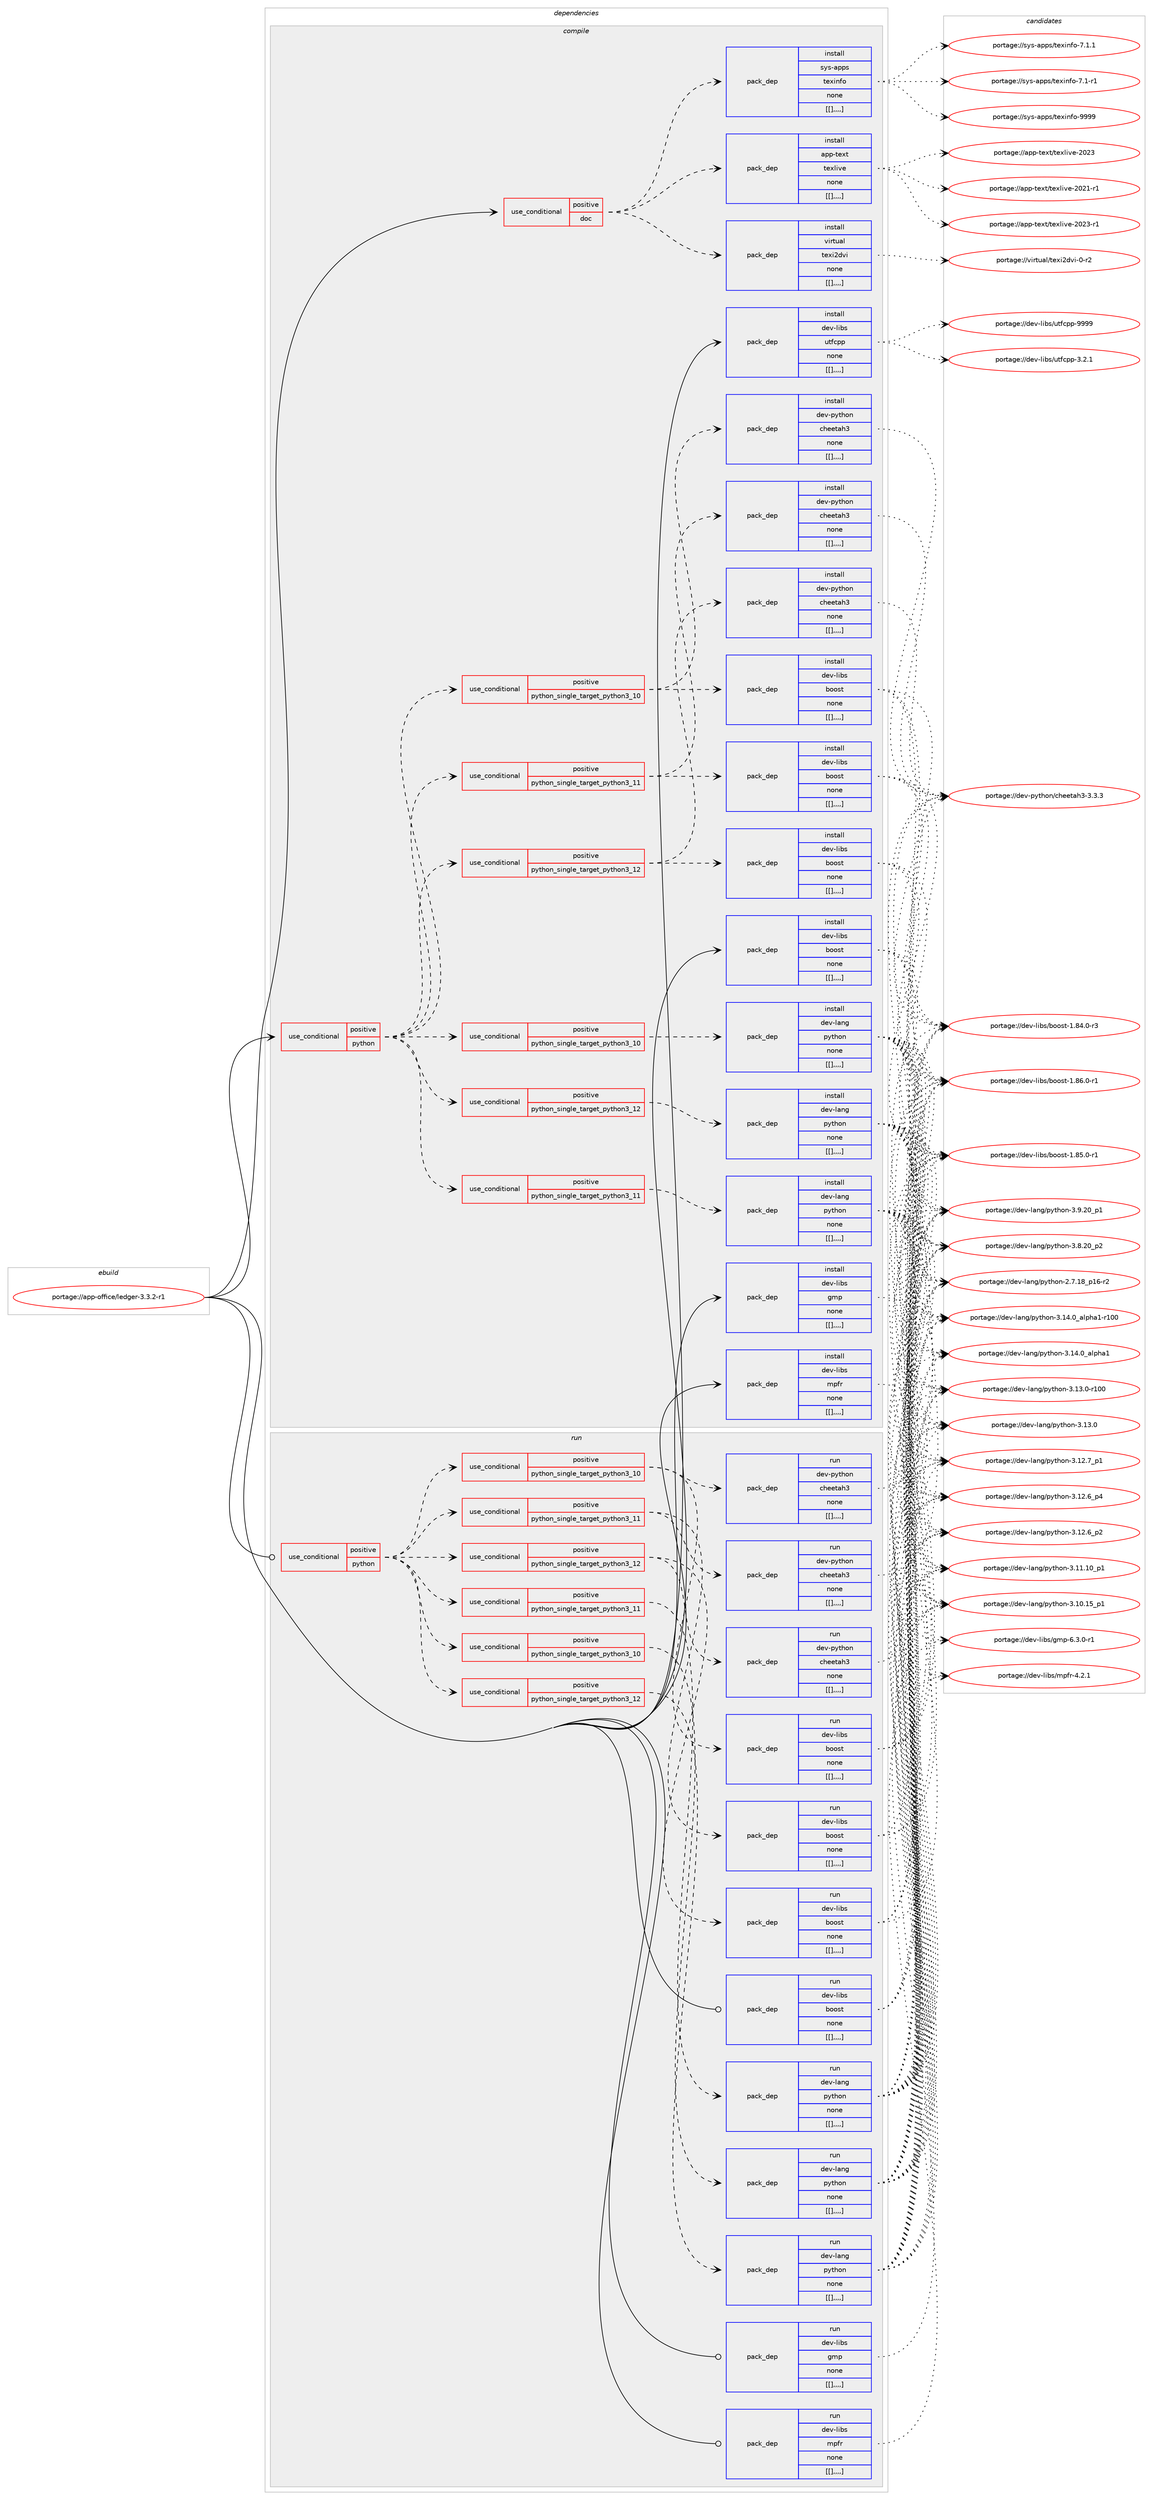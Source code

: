 digraph prolog {

# *************
# Graph options
# *************

newrank=true;
concentrate=true;
compound=true;
graph [rankdir=LR,fontname=Helvetica,fontsize=10,ranksep=1.5];#, ranksep=2.5, nodesep=0.2];
edge  [arrowhead=vee];
node  [fontname=Helvetica,fontsize=10];

# **********
# The ebuild
# **********

subgraph cluster_leftcol {
color=gray;
label=<<i>ebuild</i>>;
id [label="portage://app-office/ledger-3.3.2-r1", color=red, width=4, href="../app-office/ledger-3.3.2-r1.svg"];
}

# ****************
# The dependencies
# ****************

subgraph cluster_midcol {
color=gray;
label=<<i>dependencies</i>>;
subgraph cluster_compile {
fillcolor="#eeeeee";
style=filled;
label=<<i>compile</i>>;
subgraph cond14522 {
dependency48952 [label=<<TABLE BORDER="0" CELLBORDER="1" CELLSPACING="0" CELLPADDING="4"><TR><TD ROWSPAN="3" CELLPADDING="10">use_conditional</TD></TR><TR><TD>positive</TD></TR><TR><TD>doc</TD></TR></TABLE>>, shape=none, color=red];
subgraph pack33962 {
dependency48999 [label=<<TABLE BORDER="0" CELLBORDER="1" CELLSPACING="0" CELLPADDING="4" WIDTH="220"><TR><TD ROWSPAN="6" CELLPADDING="30">pack_dep</TD></TR><TR><TD WIDTH="110">install</TD></TR><TR><TD>app-text</TD></TR><TR><TD>texlive</TD></TR><TR><TD>none</TD></TR><TR><TD>[[],,,,]</TD></TR></TABLE>>, shape=none, color=blue];
}
dependency48952:e -> dependency48999:w [weight=20,style="dashed",arrowhead="vee"];
subgraph pack33991 {
dependency49019 [label=<<TABLE BORDER="0" CELLBORDER="1" CELLSPACING="0" CELLPADDING="4" WIDTH="220"><TR><TD ROWSPAN="6" CELLPADDING="30">pack_dep</TD></TR><TR><TD WIDTH="110">install</TD></TR><TR><TD>sys-apps</TD></TR><TR><TD>texinfo</TD></TR><TR><TD>none</TD></TR><TR><TD>[[],,,,]</TD></TR></TABLE>>, shape=none, color=blue];
}
dependency48952:e -> dependency49019:w [weight=20,style="dashed",arrowhead="vee"];
subgraph pack34042 {
dependency49148 [label=<<TABLE BORDER="0" CELLBORDER="1" CELLSPACING="0" CELLPADDING="4" WIDTH="220"><TR><TD ROWSPAN="6" CELLPADDING="30">pack_dep</TD></TR><TR><TD WIDTH="110">install</TD></TR><TR><TD>virtual</TD></TR><TR><TD>texi2dvi</TD></TR><TR><TD>none</TD></TR><TR><TD>[[],,,,]</TD></TR></TABLE>>, shape=none, color=blue];
}
dependency48952:e -> dependency49148:w [weight=20,style="dashed",arrowhead="vee"];
}
id:e -> dependency48952:w [weight=20,style="solid",arrowhead="vee"];
subgraph cond14586 {
dependency49174 [label=<<TABLE BORDER="0" CELLBORDER="1" CELLSPACING="0" CELLPADDING="4"><TR><TD ROWSPAN="3" CELLPADDING="10">use_conditional</TD></TR><TR><TD>positive</TD></TR><TR><TD>python</TD></TR></TABLE>>, shape=none, color=red];
subgraph cond14588 {
dependency49196 [label=<<TABLE BORDER="0" CELLBORDER="1" CELLSPACING="0" CELLPADDING="4"><TR><TD ROWSPAN="3" CELLPADDING="10">use_conditional</TD></TR><TR><TD>positive</TD></TR><TR><TD>python_single_target_python3_10</TD></TR></TABLE>>, shape=none, color=red];
subgraph pack34168 {
dependency49252 [label=<<TABLE BORDER="0" CELLBORDER="1" CELLSPACING="0" CELLPADDING="4" WIDTH="220"><TR><TD ROWSPAN="6" CELLPADDING="30">pack_dep</TD></TR><TR><TD WIDTH="110">install</TD></TR><TR><TD>dev-libs</TD></TR><TR><TD>boost</TD></TR><TR><TD>none</TD></TR><TR><TD>[[],,,,]</TD></TR></TABLE>>, shape=none, color=blue];
}
dependency49196:e -> dependency49252:w [weight=20,style="dashed",arrowhead="vee"];
subgraph pack34182 {
dependency49255 [label=<<TABLE BORDER="0" CELLBORDER="1" CELLSPACING="0" CELLPADDING="4" WIDTH="220"><TR><TD ROWSPAN="6" CELLPADDING="30">pack_dep</TD></TR><TR><TD WIDTH="110">install</TD></TR><TR><TD>dev-python</TD></TR><TR><TD>cheetah3</TD></TR><TR><TD>none</TD></TR><TR><TD>[[],,,,]</TD></TR></TABLE>>, shape=none, color=blue];
}
dependency49196:e -> dependency49255:w [weight=20,style="dashed",arrowhead="vee"];
}
dependency49174:e -> dependency49196:w [weight=20,style="dashed",arrowhead="vee"];
subgraph cond14626 {
dependency49297 [label=<<TABLE BORDER="0" CELLBORDER="1" CELLSPACING="0" CELLPADDING="4"><TR><TD ROWSPAN="3" CELLPADDING="10">use_conditional</TD></TR><TR><TD>positive</TD></TR><TR><TD>python_single_target_python3_11</TD></TR></TABLE>>, shape=none, color=red];
subgraph pack34219 {
dependency49323 [label=<<TABLE BORDER="0" CELLBORDER="1" CELLSPACING="0" CELLPADDING="4" WIDTH="220"><TR><TD ROWSPAN="6" CELLPADDING="30">pack_dep</TD></TR><TR><TD WIDTH="110">install</TD></TR><TR><TD>dev-libs</TD></TR><TR><TD>boost</TD></TR><TR><TD>none</TD></TR><TR><TD>[[],,,,]</TD></TR></TABLE>>, shape=none, color=blue];
}
dependency49297:e -> dependency49323:w [weight=20,style="dashed",arrowhead="vee"];
subgraph pack34222 {
dependency49326 [label=<<TABLE BORDER="0" CELLBORDER="1" CELLSPACING="0" CELLPADDING="4" WIDTH="220"><TR><TD ROWSPAN="6" CELLPADDING="30">pack_dep</TD></TR><TR><TD WIDTH="110">install</TD></TR><TR><TD>dev-python</TD></TR><TR><TD>cheetah3</TD></TR><TR><TD>none</TD></TR><TR><TD>[[],,,,]</TD></TR></TABLE>>, shape=none, color=blue];
}
dependency49297:e -> dependency49326:w [weight=20,style="dashed",arrowhead="vee"];
}
dependency49174:e -> dependency49297:w [weight=20,style="dashed",arrowhead="vee"];
subgraph cond14652 {
dependency49415 [label=<<TABLE BORDER="0" CELLBORDER="1" CELLSPACING="0" CELLPADDING="4"><TR><TD ROWSPAN="3" CELLPADDING="10">use_conditional</TD></TR><TR><TD>positive</TD></TR><TR><TD>python_single_target_python3_12</TD></TR></TABLE>>, shape=none, color=red];
subgraph pack34291 {
dependency49437 [label=<<TABLE BORDER="0" CELLBORDER="1" CELLSPACING="0" CELLPADDING="4" WIDTH="220"><TR><TD ROWSPAN="6" CELLPADDING="30">pack_dep</TD></TR><TR><TD WIDTH="110">install</TD></TR><TR><TD>dev-libs</TD></TR><TR><TD>boost</TD></TR><TR><TD>none</TD></TR><TR><TD>[[],,,,]</TD></TR></TABLE>>, shape=none, color=blue];
}
dependency49415:e -> dependency49437:w [weight=20,style="dashed",arrowhead="vee"];
subgraph pack34355 {
dependency49510 [label=<<TABLE BORDER="0" CELLBORDER="1" CELLSPACING="0" CELLPADDING="4" WIDTH="220"><TR><TD ROWSPAN="6" CELLPADDING="30">pack_dep</TD></TR><TR><TD WIDTH="110">install</TD></TR><TR><TD>dev-python</TD></TR><TR><TD>cheetah3</TD></TR><TR><TD>none</TD></TR><TR><TD>[[],,,,]</TD></TR></TABLE>>, shape=none, color=blue];
}
dependency49415:e -> dependency49510:w [weight=20,style="dashed",arrowhead="vee"];
}
dependency49174:e -> dependency49415:w [weight=20,style="dashed",arrowhead="vee"];
subgraph cond14691 {
dependency49515 [label=<<TABLE BORDER="0" CELLBORDER="1" CELLSPACING="0" CELLPADDING="4"><TR><TD ROWSPAN="3" CELLPADDING="10">use_conditional</TD></TR><TR><TD>positive</TD></TR><TR><TD>python_single_target_python3_10</TD></TR></TABLE>>, shape=none, color=red];
subgraph pack34360 {
dependency49551 [label=<<TABLE BORDER="0" CELLBORDER="1" CELLSPACING="0" CELLPADDING="4" WIDTH="220"><TR><TD ROWSPAN="6" CELLPADDING="30">pack_dep</TD></TR><TR><TD WIDTH="110">install</TD></TR><TR><TD>dev-lang</TD></TR><TR><TD>python</TD></TR><TR><TD>none</TD></TR><TR><TD>[[],,,,]</TD></TR></TABLE>>, shape=none, color=blue];
}
dependency49515:e -> dependency49551:w [weight=20,style="dashed",arrowhead="vee"];
}
dependency49174:e -> dependency49515:w [weight=20,style="dashed",arrowhead="vee"];
subgraph cond14702 {
dependency49585 [label=<<TABLE BORDER="0" CELLBORDER="1" CELLSPACING="0" CELLPADDING="4"><TR><TD ROWSPAN="3" CELLPADDING="10">use_conditional</TD></TR><TR><TD>positive</TD></TR><TR><TD>python_single_target_python3_11</TD></TR></TABLE>>, shape=none, color=red];
subgraph pack34403 {
dependency49633 [label=<<TABLE BORDER="0" CELLBORDER="1" CELLSPACING="0" CELLPADDING="4" WIDTH="220"><TR><TD ROWSPAN="6" CELLPADDING="30">pack_dep</TD></TR><TR><TD WIDTH="110">install</TD></TR><TR><TD>dev-lang</TD></TR><TR><TD>python</TD></TR><TR><TD>none</TD></TR><TR><TD>[[],,,,]</TD></TR></TABLE>>, shape=none, color=blue];
}
dependency49585:e -> dependency49633:w [weight=20,style="dashed",arrowhead="vee"];
}
dependency49174:e -> dependency49585:w [weight=20,style="dashed",arrowhead="vee"];
subgraph cond14728 {
dependency49639 [label=<<TABLE BORDER="0" CELLBORDER="1" CELLSPACING="0" CELLPADDING="4"><TR><TD ROWSPAN="3" CELLPADDING="10">use_conditional</TD></TR><TR><TD>positive</TD></TR><TR><TD>python_single_target_python3_12</TD></TR></TABLE>>, shape=none, color=red];
subgraph pack34439 {
dependency49642 [label=<<TABLE BORDER="0" CELLBORDER="1" CELLSPACING="0" CELLPADDING="4" WIDTH="220"><TR><TD ROWSPAN="6" CELLPADDING="30">pack_dep</TD></TR><TR><TD WIDTH="110">install</TD></TR><TR><TD>dev-lang</TD></TR><TR><TD>python</TD></TR><TR><TD>none</TD></TR><TR><TD>[[],,,,]</TD></TR></TABLE>>, shape=none, color=blue];
}
dependency49639:e -> dependency49642:w [weight=20,style="dashed",arrowhead="vee"];
}
dependency49174:e -> dependency49639:w [weight=20,style="dashed",arrowhead="vee"];
}
id:e -> dependency49174:w [weight=20,style="solid",arrowhead="vee"];
subgraph pack34445 {
dependency49706 [label=<<TABLE BORDER="0" CELLBORDER="1" CELLSPACING="0" CELLPADDING="4" WIDTH="220"><TR><TD ROWSPAN="6" CELLPADDING="30">pack_dep</TD></TR><TR><TD WIDTH="110">install</TD></TR><TR><TD>dev-libs</TD></TR><TR><TD>boost</TD></TR><TR><TD>none</TD></TR><TR><TD>[[],,,,]</TD></TR></TABLE>>, shape=none, color=blue];
}
id:e -> dependency49706:w [weight=20,style="solid",arrowhead="vee"];
subgraph pack34492 {
dependency49725 [label=<<TABLE BORDER="0" CELLBORDER="1" CELLSPACING="0" CELLPADDING="4" WIDTH="220"><TR><TD ROWSPAN="6" CELLPADDING="30">pack_dep</TD></TR><TR><TD WIDTH="110">install</TD></TR><TR><TD>dev-libs</TD></TR><TR><TD>gmp</TD></TR><TR><TD>none</TD></TR><TR><TD>[[],,,,]</TD></TR></TABLE>>, shape=none, color=blue];
}
id:e -> dependency49725:w [weight=20,style="solid",arrowhead="vee"];
subgraph pack34506 {
dependency49731 [label=<<TABLE BORDER="0" CELLBORDER="1" CELLSPACING="0" CELLPADDING="4" WIDTH="220"><TR><TD ROWSPAN="6" CELLPADDING="30">pack_dep</TD></TR><TR><TD WIDTH="110">install</TD></TR><TR><TD>dev-libs</TD></TR><TR><TD>mpfr</TD></TR><TR><TD>none</TD></TR><TR><TD>[[],,,,]</TD></TR></TABLE>>, shape=none, color=blue];
}
id:e -> dependency49731:w [weight=20,style="solid",arrowhead="vee"];
subgraph pack34530 {
dependency49749 [label=<<TABLE BORDER="0" CELLBORDER="1" CELLSPACING="0" CELLPADDING="4" WIDTH="220"><TR><TD ROWSPAN="6" CELLPADDING="30">pack_dep</TD></TR><TR><TD WIDTH="110">install</TD></TR><TR><TD>dev-libs</TD></TR><TR><TD>utfcpp</TD></TR><TR><TD>none</TD></TR><TR><TD>[[],,,,]</TD></TR></TABLE>>, shape=none, color=blue];
}
id:e -> dependency49749:w [weight=20,style="solid",arrowhead="vee"];
}
subgraph cluster_compileandrun {
fillcolor="#eeeeee";
style=filled;
label=<<i>compile and run</i>>;
}
subgraph cluster_run {
fillcolor="#eeeeee";
style=filled;
label=<<i>run</i>>;
subgraph cond14756 {
dependency49750 [label=<<TABLE BORDER="0" CELLBORDER="1" CELLSPACING="0" CELLPADDING="4"><TR><TD ROWSPAN="3" CELLPADDING="10">use_conditional</TD></TR><TR><TD>positive</TD></TR><TR><TD>python</TD></TR></TABLE>>, shape=none, color=red];
subgraph cond14762 {
dependency49824 [label=<<TABLE BORDER="0" CELLBORDER="1" CELLSPACING="0" CELLPADDING="4"><TR><TD ROWSPAN="3" CELLPADDING="10">use_conditional</TD></TR><TR><TD>positive</TD></TR><TR><TD>python_single_target_python3_10</TD></TR></TABLE>>, shape=none, color=red];
subgraph pack34583 {
dependency49872 [label=<<TABLE BORDER="0" CELLBORDER="1" CELLSPACING="0" CELLPADDING="4" WIDTH="220"><TR><TD ROWSPAN="6" CELLPADDING="30">pack_dep</TD></TR><TR><TD WIDTH="110">run</TD></TR><TR><TD>dev-libs</TD></TR><TR><TD>boost</TD></TR><TR><TD>none</TD></TR><TR><TD>[[],,,,]</TD></TR></TABLE>>, shape=none, color=blue];
}
dependency49824:e -> dependency49872:w [weight=20,style="dashed",arrowhead="vee"];
subgraph pack34622 {
dependency49874 [label=<<TABLE BORDER="0" CELLBORDER="1" CELLSPACING="0" CELLPADDING="4" WIDTH="220"><TR><TD ROWSPAN="6" CELLPADDING="30">pack_dep</TD></TR><TR><TD WIDTH="110">run</TD></TR><TR><TD>dev-python</TD></TR><TR><TD>cheetah3</TD></TR><TR><TD>none</TD></TR><TR><TD>[[],,,,]</TD></TR></TABLE>>, shape=none, color=blue];
}
dependency49824:e -> dependency49874:w [weight=20,style="dashed",arrowhead="vee"];
}
dependency49750:e -> dependency49824:w [weight=20,style="dashed",arrowhead="vee"];
subgraph cond14783 {
dependency49878 [label=<<TABLE BORDER="0" CELLBORDER="1" CELLSPACING="0" CELLPADDING="4"><TR><TD ROWSPAN="3" CELLPADDING="10">use_conditional</TD></TR><TR><TD>positive</TD></TR><TR><TD>python_single_target_python3_11</TD></TR></TABLE>>, shape=none, color=red];
subgraph pack34625 {
dependency49935 [label=<<TABLE BORDER="0" CELLBORDER="1" CELLSPACING="0" CELLPADDING="4" WIDTH="220"><TR><TD ROWSPAN="6" CELLPADDING="30">pack_dep</TD></TR><TR><TD WIDTH="110">run</TD></TR><TR><TD>dev-libs</TD></TR><TR><TD>boost</TD></TR><TR><TD>none</TD></TR><TR><TD>[[],,,,]</TD></TR></TABLE>>, shape=none, color=blue];
}
dependency49878:e -> dependency49935:w [weight=20,style="dashed",arrowhead="vee"];
subgraph pack34688 {
dependency49963 [label=<<TABLE BORDER="0" CELLBORDER="1" CELLSPACING="0" CELLPADDING="4" WIDTH="220"><TR><TD ROWSPAN="6" CELLPADDING="30">pack_dep</TD></TR><TR><TD WIDTH="110">run</TD></TR><TR><TD>dev-python</TD></TR><TR><TD>cheetah3</TD></TR><TR><TD>none</TD></TR><TR><TD>[[],,,,]</TD></TR></TABLE>>, shape=none, color=blue];
}
dependency49878:e -> dependency49963:w [weight=20,style="dashed",arrowhead="vee"];
}
dependency49750:e -> dependency49878:w [weight=20,style="dashed",arrowhead="vee"];
subgraph cond14799 {
dependency49973 [label=<<TABLE BORDER="0" CELLBORDER="1" CELLSPACING="0" CELLPADDING="4"><TR><TD ROWSPAN="3" CELLPADDING="10">use_conditional</TD></TR><TR><TD>positive</TD></TR><TR><TD>python_single_target_python3_12</TD></TR></TABLE>>, shape=none, color=red];
subgraph pack34732 {
dependency50033 [label=<<TABLE BORDER="0" CELLBORDER="1" CELLSPACING="0" CELLPADDING="4" WIDTH="220"><TR><TD ROWSPAN="6" CELLPADDING="30">pack_dep</TD></TR><TR><TD WIDTH="110">run</TD></TR><TR><TD>dev-libs</TD></TR><TR><TD>boost</TD></TR><TR><TD>none</TD></TR><TR><TD>[[],,,,]</TD></TR></TABLE>>, shape=none, color=blue];
}
dependency49973:e -> dependency50033:w [weight=20,style="dashed",arrowhead="vee"];
subgraph pack34777 {
dependency50091 [label=<<TABLE BORDER="0" CELLBORDER="1" CELLSPACING="0" CELLPADDING="4" WIDTH="220"><TR><TD ROWSPAN="6" CELLPADDING="30">pack_dep</TD></TR><TR><TD WIDTH="110">run</TD></TR><TR><TD>dev-python</TD></TR><TR><TD>cheetah3</TD></TR><TR><TD>none</TD></TR><TR><TD>[[],,,,]</TD></TR></TABLE>>, shape=none, color=blue];
}
dependency49973:e -> dependency50091:w [weight=20,style="dashed",arrowhead="vee"];
}
dependency49750:e -> dependency49973:w [weight=20,style="dashed",arrowhead="vee"];
subgraph cond14823 {
dependency50154 [label=<<TABLE BORDER="0" CELLBORDER="1" CELLSPACING="0" CELLPADDING="4"><TR><TD ROWSPAN="3" CELLPADDING="10">use_conditional</TD></TR><TR><TD>positive</TD></TR><TR><TD>python_single_target_python3_10</TD></TR></TABLE>>, shape=none, color=red];
subgraph pack34865 {
dependency50204 [label=<<TABLE BORDER="0" CELLBORDER="1" CELLSPACING="0" CELLPADDING="4" WIDTH="220"><TR><TD ROWSPAN="6" CELLPADDING="30">pack_dep</TD></TR><TR><TD WIDTH="110">run</TD></TR><TR><TD>dev-lang</TD></TR><TR><TD>python</TD></TR><TR><TD>none</TD></TR><TR><TD>[[],,,,]</TD></TR></TABLE>>, shape=none, color=blue];
}
dependency50154:e -> dependency50204:w [weight=20,style="dashed",arrowhead="vee"];
}
dependency49750:e -> dependency50154:w [weight=20,style="dashed",arrowhead="vee"];
subgraph cond14847 {
dependency50264 [label=<<TABLE BORDER="0" CELLBORDER="1" CELLSPACING="0" CELLPADDING="4"><TR><TD ROWSPAN="3" CELLPADDING="10">use_conditional</TD></TR><TR><TD>positive</TD></TR><TR><TD>python_single_target_python3_11</TD></TR></TABLE>>, shape=none, color=red];
subgraph pack34955 {
dependency50310 [label=<<TABLE BORDER="0" CELLBORDER="1" CELLSPACING="0" CELLPADDING="4" WIDTH="220"><TR><TD ROWSPAN="6" CELLPADDING="30">pack_dep</TD></TR><TR><TD WIDTH="110">run</TD></TR><TR><TD>dev-lang</TD></TR><TR><TD>python</TD></TR><TR><TD>none</TD></TR><TR><TD>[[],,,,]</TD></TR></TABLE>>, shape=none, color=blue];
}
dependency50264:e -> dependency50310:w [weight=20,style="dashed",arrowhead="vee"];
}
dependency49750:e -> dependency50264:w [weight=20,style="dashed",arrowhead="vee"];
subgraph cond14866 {
dependency50317 [label=<<TABLE BORDER="0" CELLBORDER="1" CELLSPACING="0" CELLPADDING="4"><TR><TD ROWSPAN="3" CELLPADDING="10">use_conditional</TD></TR><TR><TD>positive</TD></TR><TR><TD>python_single_target_python3_12</TD></TR></TABLE>>, shape=none, color=red];
subgraph pack34993 {
dependency50363 [label=<<TABLE BORDER="0" CELLBORDER="1" CELLSPACING="0" CELLPADDING="4" WIDTH="220"><TR><TD ROWSPAN="6" CELLPADDING="30">pack_dep</TD></TR><TR><TD WIDTH="110">run</TD></TR><TR><TD>dev-lang</TD></TR><TR><TD>python</TD></TR><TR><TD>none</TD></TR><TR><TD>[[],,,,]</TD></TR></TABLE>>, shape=none, color=blue];
}
dependency50317:e -> dependency50363:w [weight=20,style="dashed",arrowhead="vee"];
}
dependency49750:e -> dependency50317:w [weight=20,style="dashed",arrowhead="vee"];
}
id:e -> dependency49750:w [weight=20,style="solid",arrowhead="odot"];
subgraph pack35014 {
dependency50373 [label=<<TABLE BORDER="0" CELLBORDER="1" CELLSPACING="0" CELLPADDING="4" WIDTH="220"><TR><TD ROWSPAN="6" CELLPADDING="30">pack_dep</TD></TR><TR><TD WIDTH="110">run</TD></TR><TR><TD>dev-libs</TD></TR><TR><TD>boost</TD></TR><TR><TD>none</TD></TR><TR><TD>[[],,,,]</TD></TR></TABLE>>, shape=none, color=blue];
}
id:e -> dependency50373:w [weight=20,style="solid",arrowhead="odot"];
subgraph pack35017 {
dependency50377 [label=<<TABLE BORDER="0" CELLBORDER="1" CELLSPACING="0" CELLPADDING="4" WIDTH="220"><TR><TD ROWSPAN="6" CELLPADDING="30">pack_dep</TD></TR><TR><TD WIDTH="110">run</TD></TR><TR><TD>dev-libs</TD></TR><TR><TD>gmp</TD></TR><TR><TD>none</TD></TR><TR><TD>[[],,,,]</TD></TR></TABLE>>, shape=none, color=blue];
}
id:e -> dependency50377:w [weight=20,style="solid",arrowhead="odot"];
subgraph pack35019 {
dependency50383 [label=<<TABLE BORDER="0" CELLBORDER="1" CELLSPACING="0" CELLPADDING="4" WIDTH="220"><TR><TD ROWSPAN="6" CELLPADDING="30">pack_dep</TD></TR><TR><TD WIDTH="110">run</TD></TR><TR><TD>dev-libs</TD></TR><TR><TD>mpfr</TD></TR><TR><TD>none</TD></TR><TR><TD>[[],,,,]</TD></TR></TABLE>>, shape=none, color=blue];
}
id:e -> dependency50383:w [weight=20,style="solid",arrowhead="odot"];
}
}

# **************
# The candidates
# **************

subgraph cluster_choices {
rank=same;
color=gray;
label=<<i>candidates</i>>;

subgraph choice33774 {
color=black;
nodesep=1;
choice97112112451161011201164711610112010810511810145504850514511449 [label="portage://app-text/texlive-2023-r1", color=red, width=4,href="../app-text/texlive-2023-r1.svg"];
choice9711211245116101120116471161011201081051181014550485051 [label="portage://app-text/texlive-2023", color=red, width=4,href="../app-text/texlive-2023.svg"];
choice97112112451161011201164711610112010810511810145504850494511449 [label="portage://app-text/texlive-2021-r1", color=red, width=4,href="../app-text/texlive-2021-r1.svg"];
dependency48999:e -> choice97112112451161011201164711610112010810511810145504850514511449:w [style=dotted,weight="100"];
dependency48999:e -> choice9711211245116101120116471161011201081051181014550485051:w [style=dotted,weight="100"];
dependency48999:e -> choice97112112451161011201164711610112010810511810145504850494511449:w [style=dotted,weight="100"];
}
subgraph choice33794 {
color=black;
nodesep=1;
choice1151211154597112112115471161011201051101021114557575757 [label="portage://sys-apps/texinfo-9999", color=red, width=4,href="../sys-apps/texinfo-9999.svg"];
choice115121115459711211211547116101120105110102111455546494649 [label="portage://sys-apps/texinfo-7.1.1", color=red, width=4,href="../sys-apps/texinfo-7.1.1.svg"];
choice115121115459711211211547116101120105110102111455546494511449 [label="portage://sys-apps/texinfo-7.1-r1", color=red, width=4,href="../sys-apps/texinfo-7.1-r1.svg"];
dependency49019:e -> choice1151211154597112112115471161011201051101021114557575757:w [style=dotted,weight="100"];
dependency49019:e -> choice115121115459711211211547116101120105110102111455546494649:w [style=dotted,weight="100"];
dependency49019:e -> choice115121115459711211211547116101120105110102111455546494511449:w [style=dotted,weight="100"];
}
subgraph choice33814 {
color=black;
nodesep=1;
choice11810511411611797108471161011201055010011810545484511450 [label="portage://virtual/texi2dvi-0-r2", color=red, width=4,href="../virtual/texi2dvi-0-r2.svg"];
dependency49148:e -> choice11810511411611797108471161011201055010011810545484511450:w [style=dotted,weight="100"];
}
subgraph choice33828 {
color=black;
nodesep=1;
choice10010111845108105981154798111111115116454946565446484511449 [label="portage://dev-libs/boost-1.86.0-r1", color=red, width=4,href="../dev-libs/boost-1.86.0-r1.svg"];
choice10010111845108105981154798111111115116454946565346484511449 [label="portage://dev-libs/boost-1.85.0-r1", color=red, width=4,href="../dev-libs/boost-1.85.0-r1.svg"];
choice10010111845108105981154798111111115116454946565246484511451 [label="portage://dev-libs/boost-1.84.0-r3", color=red, width=4,href="../dev-libs/boost-1.84.0-r3.svg"];
dependency49252:e -> choice10010111845108105981154798111111115116454946565446484511449:w [style=dotted,weight="100"];
dependency49252:e -> choice10010111845108105981154798111111115116454946565346484511449:w [style=dotted,weight="100"];
dependency49252:e -> choice10010111845108105981154798111111115116454946565246484511451:w [style=dotted,weight="100"];
}
subgraph choice33850 {
color=black;
nodesep=1;
choice1001011184511212111610411111047991041011011169710451455146514651 [label="portage://dev-python/cheetah3-3.3.3", color=red, width=4,href="../dev-python/cheetah3-3.3.3.svg"];
dependency49255:e -> choice1001011184511212111610411111047991041011011169710451455146514651:w [style=dotted,weight="100"];
}
subgraph choice33865 {
color=black;
nodesep=1;
choice10010111845108105981154798111111115116454946565446484511449 [label="portage://dev-libs/boost-1.86.0-r1", color=red, width=4,href="../dev-libs/boost-1.86.0-r1.svg"];
choice10010111845108105981154798111111115116454946565346484511449 [label="portage://dev-libs/boost-1.85.0-r1", color=red, width=4,href="../dev-libs/boost-1.85.0-r1.svg"];
choice10010111845108105981154798111111115116454946565246484511451 [label="portage://dev-libs/boost-1.84.0-r3", color=red, width=4,href="../dev-libs/boost-1.84.0-r3.svg"];
dependency49323:e -> choice10010111845108105981154798111111115116454946565446484511449:w [style=dotted,weight="100"];
dependency49323:e -> choice10010111845108105981154798111111115116454946565346484511449:w [style=dotted,weight="100"];
dependency49323:e -> choice10010111845108105981154798111111115116454946565246484511451:w [style=dotted,weight="100"];
}
subgraph choice33868 {
color=black;
nodesep=1;
choice1001011184511212111610411111047991041011011169710451455146514651 [label="portage://dev-python/cheetah3-3.3.3", color=red, width=4,href="../dev-python/cheetah3-3.3.3.svg"];
dependency49326:e -> choice1001011184511212111610411111047991041011011169710451455146514651:w [style=dotted,weight="100"];
}
subgraph choice33880 {
color=black;
nodesep=1;
choice10010111845108105981154798111111115116454946565446484511449 [label="portage://dev-libs/boost-1.86.0-r1", color=red, width=4,href="../dev-libs/boost-1.86.0-r1.svg"];
choice10010111845108105981154798111111115116454946565346484511449 [label="portage://dev-libs/boost-1.85.0-r1", color=red, width=4,href="../dev-libs/boost-1.85.0-r1.svg"];
choice10010111845108105981154798111111115116454946565246484511451 [label="portage://dev-libs/boost-1.84.0-r3", color=red, width=4,href="../dev-libs/boost-1.84.0-r3.svg"];
dependency49437:e -> choice10010111845108105981154798111111115116454946565446484511449:w [style=dotted,weight="100"];
dependency49437:e -> choice10010111845108105981154798111111115116454946565346484511449:w [style=dotted,weight="100"];
dependency49437:e -> choice10010111845108105981154798111111115116454946565246484511451:w [style=dotted,weight="100"];
}
subgraph choice33902 {
color=black;
nodesep=1;
choice1001011184511212111610411111047991041011011169710451455146514651 [label="portage://dev-python/cheetah3-3.3.3", color=red, width=4,href="../dev-python/cheetah3-3.3.3.svg"];
dependency49510:e -> choice1001011184511212111610411111047991041011011169710451455146514651:w [style=dotted,weight="100"];
}
subgraph choice33904 {
color=black;
nodesep=1;
choice100101118451089711010347112121116104111110455146495246489597108112104974945114494848 [label="portage://dev-lang/python-3.14.0_alpha1-r100", color=red, width=4,href="../dev-lang/python-3.14.0_alpha1-r100.svg"];
choice1001011184510897110103471121211161041111104551464952464895971081121049749 [label="portage://dev-lang/python-3.14.0_alpha1", color=red, width=4,href="../dev-lang/python-3.14.0_alpha1.svg"];
choice1001011184510897110103471121211161041111104551464951464845114494848 [label="portage://dev-lang/python-3.13.0-r100", color=red, width=4,href="../dev-lang/python-3.13.0-r100.svg"];
choice10010111845108971101034711212111610411111045514649514648 [label="portage://dev-lang/python-3.13.0", color=red, width=4,href="../dev-lang/python-3.13.0.svg"];
choice100101118451089711010347112121116104111110455146495046559511249 [label="portage://dev-lang/python-3.12.7_p1", color=red, width=4,href="../dev-lang/python-3.12.7_p1.svg"];
choice100101118451089711010347112121116104111110455146495046549511252 [label="portage://dev-lang/python-3.12.6_p4", color=red, width=4,href="../dev-lang/python-3.12.6_p4.svg"];
choice100101118451089711010347112121116104111110455146495046549511250 [label="portage://dev-lang/python-3.12.6_p2", color=red, width=4,href="../dev-lang/python-3.12.6_p2.svg"];
choice10010111845108971101034711212111610411111045514649494649489511249 [label="portage://dev-lang/python-3.11.10_p1", color=red, width=4,href="../dev-lang/python-3.11.10_p1.svg"];
choice10010111845108971101034711212111610411111045514649484649539511249 [label="portage://dev-lang/python-3.10.15_p1", color=red, width=4,href="../dev-lang/python-3.10.15_p1.svg"];
choice100101118451089711010347112121116104111110455146574650489511249 [label="portage://dev-lang/python-3.9.20_p1", color=red, width=4,href="../dev-lang/python-3.9.20_p1.svg"];
choice100101118451089711010347112121116104111110455146564650489511250 [label="portage://dev-lang/python-3.8.20_p2", color=red, width=4,href="../dev-lang/python-3.8.20_p2.svg"];
choice100101118451089711010347112121116104111110455046554649569511249544511450 [label="portage://dev-lang/python-2.7.18_p16-r2", color=red, width=4,href="../dev-lang/python-2.7.18_p16-r2.svg"];
dependency49551:e -> choice100101118451089711010347112121116104111110455146495246489597108112104974945114494848:w [style=dotted,weight="100"];
dependency49551:e -> choice1001011184510897110103471121211161041111104551464952464895971081121049749:w [style=dotted,weight="100"];
dependency49551:e -> choice1001011184510897110103471121211161041111104551464951464845114494848:w [style=dotted,weight="100"];
dependency49551:e -> choice10010111845108971101034711212111610411111045514649514648:w [style=dotted,weight="100"];
dependency49551:e -> choice100101118451089711010347112121116104111110455146495046559511249:w [style=dotted,weight="100"];
dependency49551:e -> choice100101118451089711010347112121116104111110455146495046549511252:w [style=dotted,weight="100"];
dependency49551:e -> choice100101118451089711010347112121116104111110455146495046549511250:w [style=dotted,weight="100"];
dependency49551:e -> choice10010111845108971101034711212111610411111045514649494649489511249:w [style=dotted,weight="100"];
dependency49551:e -> choice10010111845108971101034711212111610411111045514649484649539511249:w [style=dotted,weight="100"];
dependency49551:e -> choice100101118451089711010347112121116104111110455146574650489511249:w [style=dotted,weight="100"];
dependency49551:e -> choice100101118451089711010347112121116104111110455146564650489511250:w [style=dotted,weight="100"];
dependency49551:e -> choice100101118451089711010347112121116104111110455046554649569511249544511450:w [style=dotted,weight="100"];
}
subgraph choice33925 {
color=black;
nodesep=1;
choice100101118451089711010347112121116104111110455146495246489597108112104974945114494848 [label="portage://dev-lang/python-3.14.0_alpha1-r100", color=red, width=4,href="../dev-lang/python-3.14.0_alpha1-r100.svg"];
choice1001011184510897110103471121211161041111104551464952464895971081121049749 [label="portage://dev-lang/python-3.14.0_alpha1", color=red, width=4,href="../dev-lang/python-3.14.0_alpha1.svg"];
choice1001011184510897110103471121211161041111104551464951464845114494848 [label="portage://dev-lang/python-3.13.0-r100", color=red, width=4,href="../dev-lang/python-3.13.0-r100.svg"];
choice10010111845108971101034711212111610411111045514649514648 [label="portage://dev-lang/python-3.13.0", color=red, width=4,href="../dev-lang/python-3.13.0.svg"];
choice100101118451089711010347112121116104111110455146495046559511249 [label="portage://dev-lang/python-3.12.7_p1", color=red, width=4,href="../dev-lang/python-3.12.7_p1.svg"];
choice100101118451089711010347112121116104111110455146495046549511252 [label="portage://dev-lang/python-3.12.6_p4", color=red, width=4,href="../dev-lang/python-3.12.6_p4.svg"];
choice100101118451089711010347112121116104111110455146495046549511250 [label="portage://dev-lang/python-3.12.6_p2", color=red, width=4,href="../dev-lang/python-3.12.6_p2.svg"];
choice10010111845108971101034711212111610411111045514649494649489511249 [label="portage://dev-lang/python-3.11.10_p1", color=red, width=4,href="../dev-lang/python-3.11.10_p1.svg"];
choice10010111845108971101034711212111610411111045514649484649539511249 [label="portage://dev-lang/python-3.10.15_p1", color=red, width=4,href="../dev-lang/python-3.10.15_p1.svg"];
choice100101118451089711010347112121116104111110455146574650489511249 [label="portage://dev-lang/python-3.9.20_p1", color=red, width=4,href="../dev-lang/python-3.9.20_p1.svg"];
choice100101118451089711010347112121116104111110455146564650489511250 [label="portage://dev-lang/python-3.8.20_p2", color=red, width=4,href="../dev-lang/python-3.8.20_p2.svg"];
choice100101118451089711010347112121116104111110455046554649569511249544511450 [label="portage://dev-lang/python-2.7.18_p16-r2", color=red, width=4,href="../dev-lang/python-2.7.18_p16-r2.svg"];
dependency49633:e -> choice100101118451089711010347112121116104111110455146495246489597108112104974945114494848:w [style=dotted,weight="100"];
dependency49633:e -> choice1001011184510897110103471121211161041111104551464952464895971081121049749:w [style=dotted,weight="100"];
dependency49633:e -> choice1001011184510897110103471121211161041111104551464951464845114494848:w [style=dotted,weight="100"];
dependency49633:e -> choice10010111845108971101034711212111610411111045514649514648:w [style=dotted,weight="100"];
dependency49633:e -> choice100101118451089711010347112121116104111110455146495046559511249:w [style=dotted,weight="100"];
dependency49633:e -> choice100101118451089711010347112121116104111110455146495046549511252:w [style=dotted,weight="100"];
dependency49633:e -> choice100101118451089711010347112121116104111110455146495046549511250:w [style=dotted,weight="100"];
dependency49633:e -> choice10010111845108971101034711212111610411111045514649494649489511249:w [style=dotted,weight="100"];
dependency49633:e -> choice10010111845108971101034711212111610411111045514649484649539511249:w [style=dotted,weight="100"];
dependency49633:e -> choice100101118451089711010347112121116104111110455146574650489511249:w [style=dotted,weight="100"];
dependency49633:e -> choice100101118451089711010347112121116104111110455146564650489511250:w [style=dotted,weight="100"];
dependency49633:e -> choice100101118451089711010347112121116104111110455046554649569511249544511450:w [style=dotted,weight="100"];
}
subgraph choice33933 {
color=black;
nodesep=1;
choice100101118451089711010347112121116104111110455146495246489597108112104974945114494848 [label="portage://dev-lang/python-3.14.0_alpha1-r100", color=red, width=4,href="../dev-lang/python-3.14.0_alpha1-r100.svg"];
choice1001011184510897110103471121211161041111104551464952464895971081121049749 [label="portage://dev-lang/python-3.14.0_alpha1", color=red, width=4,href="../dev-lang/python-3.14.0_alpha1.svg"];
choice1001011184510897110103471121211161041111104551464951464845114494848 [label="portage://dev-lang/python-3.13.0-r100", color=red, width=4,href="../dev-lang/python-3.13.0-r100.svg"];
choice10010111845108971101034711212111610411111045514649514648 [label="portage://dev-lang/python-3.13.0", color=red, width=4,href="../dev-lang/python-3.13.0.svg"];
choice100101118451089711010347112121116104111110455146495046559511249 [label="portage://dev-lang/python-3.12.7_p1", color=red, width=4,href="../dev-lang/python-3.12.7_p1.svg"];
choice100101118451089711010347112121116104111110455146495046549511252 [label="portage://dev-lang/python-3.12.6_p4", color=red, width=4,href="../dev-lang/python-3.12.6_p4.svg"];
choice100101118451089711010347112121116104111110455146495046549511250 [label="portage://dev-lang/python-3.12.6_p2", color=red, width=4,href="../dev-lang/python-3.12.6_p2.svg"];
choice10010111845108971101034711212111610411111045514649494649489511249 [label="portage://dev-lang/python-3.11.10_p1", color=red, width=4,href="../dev-lang/python-3.11.10_p1.svg"];
choice10010111845108971101034711212111610411111045514649484649539511249 [label="portage://dev-lang/python-3.10.15_p1", color=red, width=4,href="../dev-lang/python-3.10.15_p1.svg"];
choice100101118451089711010347112121116104111110455146574650489511249 [label="portage://dev-lang/python-3.9.20_p1", color=red, width=4,href="../dev-lang/python-3.9.20_p1.svg"];
choice100101118451089711010347112121116104111110455146564650489511250 [label="portage://dev-lang/python-3.8.20_p2", color=red, width=4,href="../dev-lang/python-3.8.20_p2.svg"];
choice100101118451089711010347112121116104111110455046554649569511249544511450 [label="portage://dev-lang/python-2.7.18_p16-r2", color=red, width=4,href="../dev-lang/python-2.7.18_p16-r2.svg"];
dependency49642:e -> choice100101118451089711010347112121116104111110455146495246489597108112104974945114494848:w [style=dotted,weight="100"];
dependency49642:e -> choice1001011184510897110103471121211161041111104551464952464895971081121049749:w [style=dotted,weight="100"];
dependency49642:e -> choice1001011184510897110103471121211161041111104551464951464845114494848:w [style=dotted,weight="100"];
dependency49642:e -> choice10010111845108971101034711212111610411111045514649514648:w [style=dotted,weight="100"];
dependency49642:e -> choice100101118451089711010347112121116104111110455146495046559511249:w [style=dotted,weight="100"];
dependency49642:e -> choice100101118451089711010347112121116104111110455146495046549511252:w [style=dotted,weight="100"];
dependency49642:e -> choice100101118451089711010347112121116104111110455146495046549511250:w [style=dotted,weight="100"];
dependency49642:e -> choice10010111845108971101034711212111610411111045514649494649489511249:w [style=dotted,weight="100"];
dependency49642:e -> choice10010111845108971101034711212111610411111045514649484649539511249:w [style=dotted,weight="100"];
dependency49642:e -> choice100101118451089711010347112121116104111110455146574650489511249:w [style=dotted,weight="100"];
dependency49642:e -> choice100101118451089711010347112121116104111110455146564650489511250:w [style=dotted,weight="100"];
dependency49642:e -> choice100101118451089711010347112121116104111110455046554649569511249544511450:w [style=dotted,weight="100"];
}
subgraph choice33940 {
color=black;
nodesep=1;
choice10010111845108105981154798111111115116454946565446484511449 [label="portage://dev-libs/boost-1.86.0-r1", color=red, width=4,href="../dev-libs/boost-1.86.0-r1.svg"];
choice10010111845108105981154798111111115116454946565346484511449 [label="portage://dev-libs/boost-1.85.0-r1", color=red, width=4,href="../dev-libs/boost-1.85.0-r1.svg"];
choice10010111845108105981154798111111115116454946565246484511451 [label="portage://dev-libs/boost-1.84.0-r3", color=red, width=4,href="../dev-libs/boost-1.84.0-r3.svg"];
dependency49706:e -> choice10010111845108105981154798111111115116454946565446484511449:w [style=dotted,weight="100"];
dependency49706:e -> choice10010111845108105981154798111111115116454946565346484511449:w [style=dotted,weight="100"];
dependency49706:e -> choice10010111845108105981154798111111115116454946565246484511451:w [style=dotted,weight="100"];
}
subgraph choice33942 {
color=black;
nodesep=1;
choice1001011184510810598115471031091124554465146484511449 [label="portage://dev-libs/gmp-6.3.0-r1", color=red, width=4,href="../dev-libs/gmp-6.3.0-r1.svg"];
dependency49725:e -> choice1001011184510810598115471031091124554465146484511449:w [style=dotted,weight="100"];
}
subgraph choice33954 {
color=black;
nodesep=1;
choice100101118451081059811547109112102114455246504649 [label="portage://dev-libs/mpfr-4.2.1", color=red, width=4,href="../dev-libs/mpfr-4.2.1.svg"];
dependency49731:e -> choice100101118451081059811547109112102114455246504649:w [style=dotted,weight="100"];
}
subgraph choice33957 {
color=black;
nodesep=1;
choice100101118451081059811547117116102991121124557575757 [label="portage://dev-libs/utfcpp-9999", color=red, width=4,href="../dev-libs/utfcpp-9999.svg"];
choice10010111845108105981154711711610299112112455146504649 [label="portage://dev-libs/utfcpp-3.2.1", color=red, width=4,href="../dev-libs/utfcpp-3.2.1.svg"];
dependency49749:e -> choice100101118451081059811547117116102991121124557575757:w [style=dotted,weight="100"];
dependency49749:e -> choice10010111845108105981154711711610299112112455146504649:w [style=dotted,weight="100"];
}
subgraph choice33961 {
color=black;
nodesep=1;
choice10010111845108105981154798111111115116454946565446484511449 [label="portage://dev-libs/boost-1.86.0-r1", color=red, width=4,href="../dev-libs/boost-1.86.0-r1.svg"];
choice10010111845108105981154798111111115116454946565346484511449 [label="portage://dev-libs/boost-1.85.0-r1", color=red, width=4,href="../dev-libs/boost-1.85.0-r1.svg"];
choice10010111845108105981154798111111115116454946565246484511451 [label="portage://dev-libs/boost-1.84.0-r3", color=red, width=4,href="../dev-libs/boost-1.84.0-r3.svg"];
dependency49872:e -> choice10010111845108105981154798111111115116454946565446484511449:w [style=dotted,weight="100"];
dependency49872:e -> choice10010111845108105981154798111111115116454946565346484511449:w [style=dotted,weight="100"];
dependency49872:e -> choice10010111845108105981154798111111115116454946565246484511451:w [style=dotted,weight="100"];
}
subgraph choice33965 {
color=black;
nodesep=1;
choice1001011184511212111610411111047991041011011169710451455146514651 [label="portage://dev-python/cheetah3-3.3.3", color=red, width=4,href="../dev-python/cheetah3-3.3.3.svg"];
dependency49874:e -> choice1001011184511212111610411111047991041011011169710451455146514651:w [style=dotted,weight="100"];
}
subgraph choice33968 {
color=black;
nodesep=1;
choice10010111845108105981154798111111115116454946565446484511449 [label="portage://dev-libs/boost-1.86.0-r1", color=red, width=4,href="../dev-libs/boost-1.86.0-r1.svg"];
choice10010111845108105981154798111111115116454946565346484511449 [label="portage://dev-libs/boost-1.85.0-r1", color=red, width=4,href="../dev-libs/boost-1.85.0-r1.svg"];
choice10010111845108105981154798111111115116454946565246484511451 [label="portage://dev-libs/boost-1.84.0-r3", color=red, width=4,href="../dev-libs/boost-1.84.0-r3.svg"];
dependency49935:e -> choice10010111845108105981154798111111115116454946565446484511449:w [style=dotted,weight="100"];
dependency49935:e -> choice10010111845108105981154798111111115116454946565346484511449:w [style=dotted,weight="100"];
dependency49935:e -> choice10010111845108105981154798111111115116454946565246484511451:w [style=dotted,weight="100"];
}
subgraph choice33995 {
color=black;
nodesep=1;
choice1001011184511212111610411111047991041011011169710451455146514651 [label="portage://dev-python/cheetah3-3.3.3", color=red, width=4,href="../dev-python/cheetah3-3.3.3.svg"];
dependency49963:e -> choice1001011184511212111610411111047991041011011169710451455146514651:w [style=dotted,weight="100"];
}
subgraph choice33996 {
color=black;
nodesep=1;
choice10010111845108105981154798111111115116454946565446484511449 [label="portage://dev-libs/boost-1.86.0-r1", color=red, width=4,href="../dev-libs/boost-1.86.0-r1.svg"];
choice10010111845108105981154798111111115116454946565346484511449 [label="portage://dev-libs/boost-1.85.0-r1", color=red, width=4,href="../dev-libs/boost-1.85.0-r1.svg"];
choice10010111845108105981154798111111115116454946565246484511451 [label="portage://dev-libs/boost-1.84.0-r3", color=red, width=4,href="../dev-libs/boost-1.84.0-r3.svg"];
dependency50033:e -> choice10010111845108105981154798111111115116454946565446484511449:w [style=dotted,weight="100"];
dependency50033:e -> choice10010111845108105981154798111111115116454946565346484511449:w [style=dotted,weight="100"];
dependency50033:e -> choice10010111845108105981154798111111115116454946565246484511451:w [style=dotted,weight="100"];
}
subgraph choice34008 {
color=black;
nodesep=1;
choice1001011184511212111610411111047991041011011169710451455146514651 [label="portage://dev-python/cheetah3-3.3.3", color=red, width=4,href="../dev-python/cheetah3-3.3.3.svg"];
dependency50091:e -> choice1001011184511212111610411111047991041011011169710451455146514651:w [style=dotted,weight="100"];
}
subgraph choice34014 {
color=black;
nodesep=1;
choice100101118451089711010347112121116104111110455146495246489597108112104974945114494848 [label="portage://dev-lang/python-3.14.0_alpha1-r100", color=red, width=4,href="../dev-lang/python-3.14.0_alpha1-r100.svg"];
choice1001011184510897110103471121211161041111104551464952464895971081121049749 [label="portage://dev-lang/python-3.14.0_alpha1", color=red, width=4,href="../dev-lang/python-3.14.0_alpha1.svg"];
choice1001011184510897110103471121211161041111104551464951464845114494848 [label="portage://dev-lang/python-3.13.0-r100", color=red, width=4,href="../dev-lang/python-3.13.0-r100.svg"];
choice10010111845108971101034711212111610411111045514649514648 [label="portage://dev-lang/python-3.13.0", color=red, width=4,href="../dev-lang/python-3.13.0.svg"];
choice100101118451089711010347112121116104111110455146495046559511249 [label="portage://dev-lang/python-3.12.7_p1", color=red, width=4,href="../dev-lang/python-3.12.7_p1.svg"];
choice100101118451089711010347112121116104111110455146495046549511252 [label="portage://dev-lang/python-3.12.6_p4", color=red, width=4,href="../dev-lang/python-3.12.6_p4.svg"];
choice100101118451089711010347112121116104111110455146495046549511250 [label="portage://dev-lang/python-3.12.6_p2", color=red, width=4,href="../dev-lang/python-3.12.6_p2.svg"];
choice10010111845108971101034711212111610411111045514649494649489511249 [label="portage://dev-lang/python-3.11.10_p1", color=red, width=4,href="../dev-lang/python-3.11.10_p1.svg"];
choice10010111845108971101034711212111610411111045514649484649539511249 [label="portage://dev-lang/python-3.10.15_p1", color=red, width=4,href="../dev-lang/python-3.10.15_p1.svg"];
choice100101118451089711010347112121116104111110455146574650489511249 [label="portage://dev-lang/python-3.9.20_p1", color=red, width=4,href="../dev-lang/python-3.9.20_p1.svg"];
choice100101118451089711010347112121116104111110455146564650489511250 [label="portage://dev-lang/python-3.8.20_p2", color=red, width=4,href="../dev-lang/python-3.8.20_p2.svg"];
choice100101118451089711010347112121116104111110455046554649569511249544511450 [label="portage://dev-lang/python-2.7.18_p16-r2", color=red, width=4,href="../dev-lang/python-2.7.18_p16-r2.svg"];
dependency50204:e -> choice100101118451089711010347112121116104111110455146495246489597108112104974945114494848:w [style=dotted,weight="100"];
dependency50204:e -> choice1001011184510897110103471121211161041111104551464952464895971081121049749:w [style=dotted,weight="100"];
dependency50204:e -> choice1001011184510897110103471121211161041111104551464951464845114494848:w [style=dotted,weight="100"];
dependency50204:e -> choice10010111845108971101034711212111610411111045514649514648:w [style=dotted,weight="100"];
dependency50204:e -> choice100101118451089711010347112121116104111110455146495046559511249:w [style=dotted,weight="100"];
dependency50204:e -> choice100101118451089711010347112121116104111110455146495046549511252:w [style=dotted,weight="100"];
dependency50204:e -> choice100101118451089711010347112121116104111110455146495046549511250:w [style=dotted,weight="100"];
dependency50204:e -> choice10010111845108971101034711212111610411111045514649494649489511249:w [style=dotted,weight="100"];
dependency50204:e -> choice10010111845108971101034711212111610411111045514649484649539511249:w [style=dotted,weight="100"];
dependency50204:e -> choice100101118451089711010347112121116104111110455146574650489511249:w [style=dotted,weight="100"];
dependency50204:e -> choice100101118451089711010347112121116104111110455146564650489511250:w [style=dotted,weight="100"];
dependency50204:e -> choice100101118451089711010347112121116104111110455046554649569511249544511450:w [style=dotted,weight="100"];
}
subgraph choice34026 {
color=black;
nodesep=1;
choice100101118451089711010347112121116104111110455146495246489597108112104974945114494848 [label="portage://dev-lang/python-3.14.0_alpha1-r100", color=red, width=4,href="../dev-lang/python-3.14.0_alpha1-r100.svg"];
choice1001011184510897110103471121211161041111104551464952464895971081121049749 [label="portage://dev-lang/python-3.14.0_alpha1", color=red, width=4,href="../dev-lang/python-3.14.0_alpha1.svg"];
choice1001011184510897110103471121211161041111104551464951464845114494848 [label="portage://dev-lang/python-3.13.0-r100", color=red, width=4,href="../dev-lang/python-3.13.0-r100.svg"];
choice10010111845108971101034711212111610411111045514649514648 [label="portage://dev-lang/python-3.13.0", color=red, width=4,href="../dev-lang/python-3.13.0.svg"];
choice100101118451089711010347112121116104111110455146495046559511249 [label="portage://dev-lang/python-3.12.7_p1", color=red, width=4,href="../dev-lang/python-3.12.7_p1.svg"];
choice100101118451089711010347112121116104111110455146495046549511252 [label="portage://dev-lang/python-3.12.6_p4", color=red, width=4,href="../dev-lang/python-3.12.6_p4.svg"];
choice100101118451089711010347112121116104111110455146495046549511250 [label="portage://dev-lang/python-3.12.6_p2", color=red, width=4,href="../dev-lang/python-3.12.6_p2.svg"];
choice10010111845108971101034711212111610411111045514649494649489511249 [label="portage://dev-lang/python-3.11.10_p1", color=red, width=4,href="../dev-lang/python-3.11.10_p1.svg"];
choice10010111845108971101034711212111610411111045514649484649539511249 [label="portage://dev-lang/python-3.10.15_p1", color=red, width=4,href="../dev-lang/python-3.10.15_p1.svg"];
choice100101118451089711010347112121116104111110455146574650489511249 [label="portage://dev-lang/python-3.9.20_p1", color=red, width=4,href="../dev-lang/python-3.9.20_p1.svg"];
choice100101118451089711010347112121116104111110455146564650489511250 [label="portage://dev-lang/python-3.8.20_p2", color=red, width=4,href="../dev-lang/python-3.8.20_p2.svg"];
choice100101118451089711010347112121116104111110455046554649569511249544511450 [label="portage://dev-lang/python-2.7.18_p16-r2", color=red, width=4,href="../dev-lang/python-2.7.18_p16-r2.svg"];
dependency50310:e -> choice100101118451089711010347112121116104111110455146495246489597108112104974945114494848:w [style=dotted,weight="100"];
dependency50310:e -> choice1001011184510897110103471121211161041111104551464952464895971081121049749:w [style=dotted,weight="100"];
dependency50310:e -> choice1001011184510897110103471121211161041111104551464951464845114494848:w [style=dotted,weight="100"];
dependency50310:e -> choice10010111845108971101034711212111610411111045514649514648:w [style=dotted,weight="100"];
dependency50310:e -> choice100101118451089711010347112121116104111110455146495046559511249:w [style=dotted,weight="100"];
dependency50310:e -> choice100101118451089711010347112121116104111110455146495046549511252:w [style=dotted,weight="100"];
dependency50310:e -> choice100101118451089711010347112121116104111110455146495046549511250:w [style=dotted,weight="100"];
dependency50310:e -> choice10010111845108971101034711212111610411111045514649494649489511249:w [style=dotted,weight="100"];
dependency50310:e -> choice10010111845108971101034711212111610411111045514649484649539511249:w [style=dotted,weight="100"];
dependency50310:e -> choice100101118451089711010347112121116104111110455146574650489511249:w [style=dotted,weight="100"];
dependency50310:e -> choice100101118451089711010347112121116104111110455146564650489511250:w [style=dotted,weight="100"];
dependency50310:e -> choice100101118451089711010347112121116104111110455046554649569511249544511450:w [style=dotted,weight="100"];
}
subgraph choice34032 {
color=black;
nodesep=1;
choice100101118451089711010347112121116104111110455146495246489597108112104974945114494848 [label="portage://dev-lang/python-3.14.0_alpha1-r100", color=red, width=4,href="../dev-lang/python-3.14.0_alpha1-r100.svg"];
choice1001011184510897110103471121211161041111104551464952464895971081121049749 [label="portage://dev-lang/python-3.14.0_alpha1", color=red, width=4,href="../dev-lang/python-3.14.0_alpha1.svg"];
choice1001011184510897110103471121211161041111104551464951464845114494848 [label="portage://dev-lang/python-3.13.0-r100", color=red, width=4,href="../dev-lang/python-3.13.0-r100.svg"];
choice10010111845108971101034711212111610411111045514649514648 [label="portage://dev-lang/python-3.13.0", color=red, width=4,href="../dev-lang/python-3.13.0.svg"];
choice100101118451089711010347112121116104111110455146495046559511249 [label="portage://dev-lang/python-3.12.7_p1", color=red, width=4,href="../dev-lang/python-3.12.7_p1.svg"];
choice100101118451089711010347112121116104111110455146495046549511252 [label="portage://dev-lang/python-3.12.6_p4", color=red, width=4,href="../dev-lang/python-3.12.6_p4.svg"];
choice100101118451089711010347112121116104111110455146495046549511250 [label="portage://dev-lang/python-3.12.6_p2", color=red, width=4,href="../dev-lang/python-3.12.6_p2.svg"];
choice10010111845108971101034711212111610411111045514649494649489511249 [label="portage://dev-lang/python-3.11.10_p1", color=red, width=4,href="../dev-lang/python-3.11.10_p1.svg"];
choice10010111845108971101034711212111610411111045514649484649539511249 [label="portage://dev-lang/python-3.10.15_p1", color=red, width=4,href="../dev-lang/python-3.10.15_p1.svg"];
choice100101118451089711010347112121116104111110455146574650489511249 [label="portage://dev-lang/python-3.9.20_p1", color=red, width=4,href="../dev-lang/python-3.9.20_p1.svg"];
choice100101118451089711010347112121116104111110455146564650489511250 [label="portage://dev-lang/python-3.8.20_p2", color=red, width=4,href="../dev-lang/python-3.8.20_p2.svg"];
choice100101118451089711010347112121116104111110455046554649569511249544511450 [label="portage://dev-lang/python-2.7.18_p16-r2", color=red, width=4,href="../dev-lang/python-2.7.18_p16-r2.svg"];
dependency50363:e -> choice100101118451089711010347112121116104111110455146495246489597108112104974945114494848:w [style=dotted,weight="100"];
dependency50363:e -> choice1001011184510897110103471121211161041111104551464952464895971081121049749:w [style=dotted,weight="100"];
dependency50363:e -> choice1001011184510897110103471121211161041111104551464951464845114494848:w [style=dotted,weight="100"];
dependency50363:e -> choice10010111845108971101034711212111610411111045514649514648:w [style=dotted,weight="100"];
dependency50363:e -> choice100101118451089711010347112121116104111110455146495046559511249:w [style=dotted,weight="100"];
dependency50363:e -> choice100101118451089711010347112121116104111110455146495046549511252:w [style=dotted,weight="100"];
dependency50363:e -> choice100101118451089711010347112121116104111110455146495046549511250:w [style=dotted,weight="100"];
dependency50363:e -> choice10010111845108971101034711212111610411111045514649494649489511249:w [style=dotted,weight="100"];
dependency50363:e -> choice10010111845108971101034711212111610411111045514649484649539511249:w [style=dotted,weight="100"];
dependency50363:e -> choice100101118451089711010347112121116104111110455146574650489511249:w [style=dotted,weight="100"];
dependency50363:e -> choice100101118451089711010347112121116104111110455146564650489511250:w [style=dotted,weight="100"];
dependency50363:e -> choice100101118451089711010347112121116104111110455046554649569511249544511450:w [style=dotted,weight="100"];
}
subgraph choice34044 {
color=black;
nodesep=1;
choice10010111845108105981154798111111115116454946565446484511449 [label="portage://dev-libs/boost-1.86.0-r1", color=red, width=4,href="../dev-libs/boost-1.86.0-r1.svg"];
choice10010111845108105981154798111111115116454946565346484511449 [label="portage://dev-libs/boost-1.85.0-r1", color=red, width=4,href="../dev-libs/boost-1.85.0-r1.svg"];
choice10010111845108105981154798111111115116454946565246484511451 [label="portage://dev-libs/boost-1.84.0-r3", color=red, width=4,href="../dev-libs/boost-1.84.0-r3.svg"];
dependency50373:e -> choice10010111845108105981154798111111115116454946565446484511449:w [style=dotted,weight="100"];
dependency50373:e -> choice10010111845108105981154798111111115116454946565346484511449:w [style=dotted,weight="100"];
dependency50373:e -> choice10010111845108105981154798111111115116454946565246484511451:w [style=dotted,weight="100"];
}
subgraph choice34047 {
color=black;
nodesep=1;
choice1001011184510810598115471031091124554465146484511449 [label="portage://dev-libs/gmp-6.3.0-r1", color=red, width=4,href="../dev-libs/gmp-6.3.0-r1.svg"];
dependency50377:e -> choice1001011184510810598115471031091124554465146484511449:w [style=dotted,weight="100"];
}
subgraph choice34048 {
color=black;
nodesep=1;
choice100101118451081059811547109112102114455246504649 [label="portage://dev-libs/mpfr-4.2.1", color=red, width=4,href="../dev-libs/mpfr-4.2.1.svg"];
dependency50383:e -> choice100101118451081059811547109112102114455246504649:w [style=dotted,weight="100"];
}
}

}
